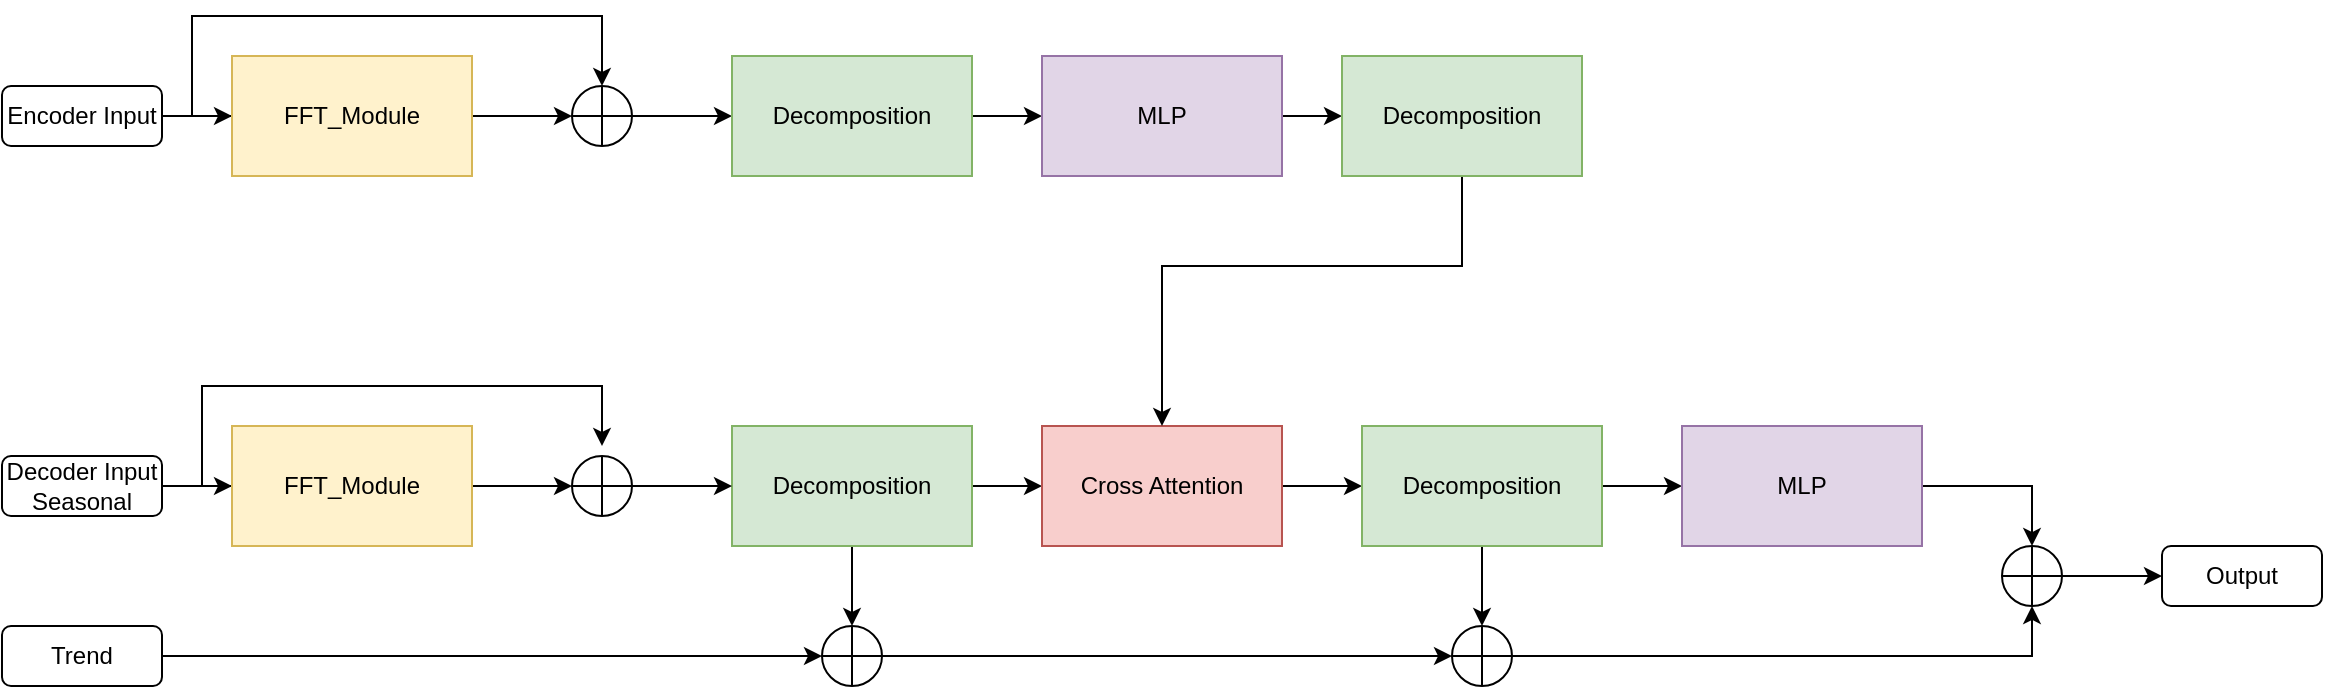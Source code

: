 <mxfile version="21.5.0" type="github">
  <diagram name="第 1 页" id="ae_JloXNOaGaOGMtn4IX">
    <mxGraphModel dx="1249" dy="1515" grid="1" gridSize="10" guides="1" tooltips="1" connect="1" arrows="1" fold="1" page="1" pageScale="1" pageWidth="1169" pageHeight="827" math="0" shadow="0">
      <root>
        <mxCell id="0" />
        <mxCell id="1" parent="0" />
        <mxCell id="AfxKDXkIwl-XGm1QnjMr-1" value="" style="edgeStyle=orthogonalEdgeStyle;rounded=0;orthogonalLoop=1;jettySize=auto;html=1;" parent="1" source="NOqV_h137I2HRhyfrpEw-1" target="NOqV_h137I2HRhyfrpEw-8" edge="1">
          <mxGeometry relative="1" as="geometry">
            <Array as="points">
              <mxPoint x="160" y="40" />
              <mxPoint x="160" y="40" />
            </Array>
          </mxGeometry>
        </mxCell>
        <mxCell id="NOqV_h137I2HRhyfrpEw-1" value="Encoder Input" style="rounded=1;whiteSpace=wrap;html=1;" parent="1" vertex="1">
          <mxGeometry x="30" y="40" width="80" height="30" as="geometry" />
        </mxCell>
        <mxCell id="AfxKDXkIwl-XGm1QnjMr-8" value="" style="edgeStyle=orthogonalEdgeStyle;rounded=0;orthogonalLoop=1;jettySize=auto;html=1;" parent="1" source="NOqV_h137I2HRhyfrpEw-2" target="NOqV_h137I2HRhyfrpEw-13" edge="1">
          <mxGeometry relative="1" as="geometry" />
        </mxCell>
        <mxCell id="NOqV_h137I2HRhyfrpEw-2" value="Decoder Input&lt;br&gt;Seasonal" style="rounded=1;whiteSpace=wrap;html=1;" parent="1" vertex="1">
          <mxGeometry x="30" y="225" width="80" height="30" as="geometry" />
        </mxCell>
        <mxCell id="I8UTSmMV_Pt-6OrGRVZl-11" style="edgeStyle=orthogonalEdgeStyle;rounded=0;orthogonalLoop=1;jettySize=auto;html=1;entryX=0;entryY=0.5;entryDx=0;entryDy=0;entryPerimeter=0;" edge="1" parent="1" source="NOqV_h137I2HRhyfrpEw-4" target="I8UTSmMV_Pt-6OrGRVZl-1">
          <mxGeometry relative="1" as="geometry" />
        </mxCell>
        <mxCell id="NOqV_h137I2HRhyfrpEw-4" value="Trend" style="rounded=1;whiteSpace=wrap;html=1;" parent="1" vertex="1">
          <mxGeometry x="30" y="310" width="80" height="30" as="geometry" />
        </mxCell>
        <mxCell id="AfxKDXkIwl-XGm1QnjMr-5" style="edgeStyle=orthogonalEdgeStyle;rounded=0;orthogonalLoop=1;jettySize=auto;html=1;entryX=0;entryY=0.5;entryDx=0;entryDy=0;entryPerimeter=0;" parent="1" source="NOqV_h137I2HRhyfrpEw-8" target="NOqV_h137I2HRhyfrpEw-9" edge="1">
          <mxGeometry relative="1" as="geometry" />
        </mxCell>
        <mxCell id="I8UTSmMV_Pt-6OrGRVZl-8" style="edgeStyle=orthogonalEdgeStyle;rounded=0;orthogonalLoop=1;jettySize=auto;html=1;entryX=0.5;entryY=0;entryDx=0;entryDy=0;entryPerimeter=0;" edge="1" parent="1" source="NOqV_h137I2HRhyfrpEw-8" target="NOqV_h137I2HRhyfrpEw-9">
          <mxGeometry relative="1" as="geometry">
            <mxPoint x="330" y="10" as="targetPoint" />
            <Array as="points">
              <mxPoint x="125" y="55" />
              <mxPoint x="125" y="5" />
              <mxPoint x="330" y="5" />
            </Array>
          </mxGeometry>
        </mxCell>
        <mxCell id="NOqV_h137I2HRhyfrpEw-8" value="FFT_Module" style="rounded=0;whiteSpace=wrap;html=1;fillColor=#fff2cc;strokeColor=#d6b656;" parent="1" vertex="1">
          <mxGeometry x="145" y="25" width="120" height="60" as="geometry" />
        </mxCell>
        <mxCell id="AfxKDXkIwl-XGm1QnjMr-6" value="" style="edgeStyle=orthogonalEdgeStyle;rounded=0;orthogonalLoop=1;jettySize=auto;html=1;" parent="1" source="NOqV_h137I2HRhyfrpEw-9" target="NOqV_h137I2HRhyfrpEw-11" edge="1">
          <mxGeometry relative="1" as="geometry" />
        </mxCell>
        <mxCell id="NOqV_h137I2HRhyfrpEw-9" value="" style="verticalLabelPosition=bottom;verticalAlign=top;html=1;shape=mxgraph.flowchart.summing_function;gradientColor=none;" parent="1" vertex="1">
          <mxGeometry x="315" y="40" width="30" height="30" as="geometry" />
        </mxCell>
        <mxCell id="AfxKDXkIwl-XGm1QnjMr-7" value="" style="edgeStyle=orthogonalEdgeStyle;rounded=0;orthogonalLoop=1;jettySize=auto;html=1;" parent="1" source="NOqV_h137I2HRhyfrpEw-11" target="NOqV_h137I2HRhyfrpEw-12" edge="1">
          <mxGeometry relative="1" as="geometry" />
        </mxCell>
        <mxCell id="NOqV_h137I2HRhyfrpEw-11" value="Decomposition" style="rounded=0;whiteSpace=wrap;html=1;fillColor=#d5e8d4;strokeColor=#82b366;" parent="1" vertex="1">
          <mxGeometry x="395" y="25" width="120" height="60" as="geometry" />
        </mxCell>
        <mxCell id="I8UTSmMV_Pt-6OrGRVZl-2" value="" style="edgeStyle=orthogonalEdgeStyle;rounded=0;orthogonalLoop=1;jettySize=auto;html=1;" edge="1" parent="1" source="NOqV_h137I2HRhyfrpEw-12" target="AfxKDXkIwl-XGm1QnjMr-11">
          <mxGeometry relative="1" as="geometry" />
        </mxCell>
        <mxCell id="NOqV_h137I2HRhyfrpEw-12" value="MLP" style="rounded=0;whiteSpace=wrap;html=1;fillColor=#e1d5e7;strokeColor=#9673a6;" parent="1" vertex="1">
          <mxGeometry x="550" y="25" width="120" height="60" as="geometry" />
        </mxCell>
        <mxCell id="AfxKDXkIwl-XGm1QnjMr-9" value="" style="edgeStyle=orthogonalEdgeStyle;rounded=0;orthogonalLoop=1;jettySize=auto;html=1;" parent="1" source="NOqV_h137I2HRhyfrpEw-13" target="NOqV_h137I2HRhyfrpEw-17" edge="1">
          <mxGeometry relative="1" as="geometry" />
        </mxCell>
        <mxCell id="I8UTSmMV_Pt-6OrGRVZl-10" style="edgeStyle=orthogonalEdgeStyle;rounded=0;orthogonalLoop=1;jettySize=auto;html=1;" edge="1" parent="1" source="NOqV_h137I2HRhyfrpEw-13">
          <mxGeometry relative="1" as="geometry">
            <mxPoint x="330" y="220" as="targetPoint" />
            <Array as="points">
              <mxPoint x="130" y="240" />
              <mxPoint x="130" y="190" />
              <mxPoint x="330" y="190" />
            </Array>
          </mxGeometry>
        </mxCell>
        <mxCell id="NOqV_h137I2HRhyfrpEw-13" value="FFT_Module" style="rounded=0;whiteSpace=wrap;html=1;fillColor=#fff2cc;strokeColor=#d6b656;" parent="1" vertex="1">
          <mxGeometry x="145" y="210" width="120" height="60" as="geometry" />
        </mxCell>
        <mxCell id="I8UTSmMV_Pt-6OrGRVZl-3" value="" style="edgeStyle=orthogonalEdgeStyle;rounded=0;orthogonalLoop=1;jettySize=auto;html=1;" edge="1" parent="1" source="NOqV_h137I2HRhyfrpEw-15" target="NOqV_h137I2HRhyfrpEw-16">
          <mxGeometry relative="1" as="geometry" />
        </mxCell>
        <mxCell id="I8UTSmMV_Pt-6OrGRVZl-12" value="" style="edgeStyle=orthogonalEdgeStyle;rounded=0;orthogonalLoop=1;jettySize=auto;html=1;" edge="1" parent="1" source="NOqV_h137I2HRhyfrpEw-15" target="I8UTSmMV_Pt-6OrGRVZl-1">
          <mxGeometry relative="1" as="geometry" />
        </mxCell>
        <mxCell id="NOqV_h137I2HRhyfrpEw-15" value="Decomposition" style="rounded=0;whiteSpace=wrap;html=1;fillColor=#d5e8d4;strokeColor=#82b366;" parent="1" vertex="1">
          <mxGeometry x="395" y="210" width="120" height="60" as="geometry" />
        </mxCell>
        <mxCell id="I8UTSmMV_Pt-6OrGRVZl-14" value="" style="edgeStyle=orthogonalEdgeStyle;rounded=0;orthogonalLoop=1;jettySize=auto;html=1;" edge="1" parent="1" source="NOqV_h137I2HRhyfrpEw-16" target="I8UTSmMV_Pt-6OrGRVZl-13">
          <mxGeometry relative="1" as="geometry" />
        </mxCell>
        <mxCell id="NOqV_h137I2HRhyfrpEw-16" value="Cross Attention" style="rounded=0;whiteSpace=wrap;html=1;fillColor=#f8cecc;strokeColor=#b85450;" parent="1" vertex="1">
          <mxGeometry x="550" y="210" width="120" height="60" as="geometry" />
        </mxCell>
        <mxCell id="AfxKDXkIwl-XGm1QnjMr-10" value="" style="edgeStyle=orthogonalEdgeStyle;rounded=0;orthogonalLoop=1;jettySize=auto;html=1;" parent="1" source="NOqV_h137I2HRhyfrpEw-17" target="NOqV_h137I2HRhyfrpEw-15" edge="1">
          <mxGeometry relative="1" as="geometry" />
        </mxCell>
        <mxCell id="NOqV_h137I2HRhyfrpEw-17" value="" style="verticalLabelPosition=bottom;verticalAlign=top;html=1;shape=mxgraph.flowchart.summing_function;gradientColor=none;" parent="1" vertex="1">
          <mxGeometry x="315" y="225" width="30" height="30" as="geometry" />
        </mxCell>
        <mxCell id="I8UTSmMV_Pt-6OrGRVZl-6" style="edgeStyle=orthogonalEdgeStyle;rounded=0;orthogonalLoop=1;jettySize=auto;html=1;entryX=0.5;entryY=0;entryDx=0;entryDy=0;" edge="1" parent="1" source="AfxKDXkIwl-XGm1QnjMr-11" target="NOqV_h137I2HRhyfrpEw-16">
          <mxGeometry relative="1" as="geometry">
            <Array as="points">
              <mxPoint x="760" y="130" />
              <mxPoint x="610" y="130" />
            </Array>
          </mxGeometry>
        </mxCell>
        <mxCell id="AfxKDXkIwl-XGm1QnjMr-11" value="Decomposition" style="rounded=0;whiteSpace=wrap;html=1;fillColor=#d5e8d4;strokeColor=#82b366;" parent="1" vertex="1">
          <mxGeometry x="700" y="25" width="120" height="60" as="geometry" />
        </mxCell>
        <mxCell id="I8UTSmMV_Pt-6OrGRVZl-18" value="" style="edgeStyle=orthogonalEdgeStyle;rounded=0;orthogonalLoop=1;jettySize=auto;html=1;entryX=0;entryY=0.5;entryDx=0;entryDy=0;entryPerimeter=0;" edge="1" parent="1" source="I8UTSmMV_Pt-6OrGRVZl-1" target="I8UTSmMV_Pt-6OrGRVZl-16">
          <mxGeometry relative="1" as="geometry">
            <mxPoint x="550" y="325" as="targetPoint" />
          </mxGeometry>
        </mxCell>
        <mxCell id="I8UTSmMV_Pt-6OrGRVZl-1" value="" style="verticalLabelPosition=bottom;verticalAlign=top;html=1;shape=mxgraph.flowchart.summing_function;gradientColor=none;" vertex="1" parent="1">
          <mxGeometry x="440" y="310" width="30" height="30" as="geometry" />
        </mxCell>
        <mxCell id="I8UTSmMV_Pt-6OrGRVZl-19" value="" style="edgeStyle=orthogonalEdgeStyle;rounded=0;orthogonalLoop=1;jettySize=auto;html=1;" edge="1" parent="1" source="I8UTSmMV_Pt-6OrGRVZl-13" target="I8UTSmMV_Pt-6OrGRVZl-16">
          <mxGeometry relative="1" as="geometry" />
        </mxCell>
        <mxCell id="I8UTSmMV_Pt-6OrGRVZl-20" value="" style="edgeStyle=orthogonalEdgeStyle;rounded=0;orthogonalLoop=1;jettySize=auto;html=1;" edge="1" parent="1" source="I8UTSmMV_Pt-6OrGRVZl-13" target="I8UTSmMV_Pt-6OrGRVZl-15">
          <mxGeometry relative="1" as="geometry" />
        </mxCell>
        <mxCell id="I8UTSmMV_Pt-6OrGRVZl-13" value="Decomposition" style="rounded=0;whiteSpace=wrap;html=1;fillColor=#d5e8d4;strokeColor=#82b366;" vertex="1" parent="1">
          <mxGeometry x="710" y="210" width="120" height="60" as="geometry" />
        </mxCell>
        <mxCell id="I8UTSmMV_Pt-6OrGRVZl-22" style="edgeStyle=orthogonalEdgeStyle;rounded=0;orthogonalLoop=1;jettySize=auto;html=1;entryX=0.5;entryY=0;entryDx=0;entryDy=0;entryPerimeter=0;" edge="1" parent="1" source="I8UTSmMV_Pt-6OrGRVZl-15" target="I8UTSmMV_Pt-6OrGRVZl-21">
          <mxGeometry relative="1" as="geometry">
            <mxPoint x="1050" y="280" as="targetPoint" />
          </mxGeometry>
        </mxCell>
        <mxCell id="I8UTSmMV_Pt-6OrGRVZl-15" value="MLP" style="rounded=0;whiteSpace=wrap;html=1;fillColor=#e1d5e7;strokeColor=#9673a6;" vertex="1" parent="1">
          <mxGeometry x="870" y="210" width="120" height="60" as="geometry" />
        </mxCell>
        <mxCell id="I8UTSmMV_Pt-6OrGRVZl-23" style="edgeStyle=orthogonalEdgeStyle;rounded=0;orthogonalLoop=1;jettySize=auto;html=1;entryX=0.5;entryY=1;entryDx=0;entryDy=0;entryPerimeter=0;" edge="1" parent="1" source="I8UTSmMV_Pt-6OrGRVZl-16" target="I8UTSmMV_Pt-6OrGRVZl-21">
          <mxGeometry relative="1" as="geometry" />
        </mxCell>
        <mxCell id="I8UTSmMV_Pt-6OrGRVZl-16" value="" style="verticalLabelPosition=bottom;verticalAlign=top;html=1;shape=mxgraph.flowchart.summing_function;gradientColor=none;" vertex="1" parent="1">
          <mxGeometry x="755" y="310" width="30" height="30" as="geometry" />
        </mxCell>
        <mxCell id="I8UTSmMV_Pt-6OrGRVZl-24" style="edgeStyle=orthogonalEdgeStyle;rounded=0;orthogonalLoop=1;jettySize=auto;html=1;" edge="1" parent="1" source="I8UTSmMV_Pt-6OrGRVZl-21">
          <mxGeometry relative="1" as="geometry">
            <mxPoint x="1110" y="285" as="targetPoint" />
          </mxGeometry>
        </mxCell>
        <mxCell id="I8UTSmMV_Pt-6OrGRVZl-21" value="" style="verticalLabelPosition=bottom;verticalAlign=top;html=1;shape=mxgraph.flowchart.summing_function;gradientColor=none;" vertex="1" parent="1">
          <mxGeometry x="1030" y="270" width="30" height="30" as="geometry" />
        </mxCell>
        <mxCell id="I8UTSmMV_Pt-6OrGRVZl-25" value="Output" style="rounded=1;whiteSpace=wrap;html=1;" vertex="1" parent="1">
          <mxGeometry x="1110" y="270" width="80" height="30" as="geometry" />
        </mxCell>
      </root>
    </mxGraphModel>
  </diagram>
</mxfile>
